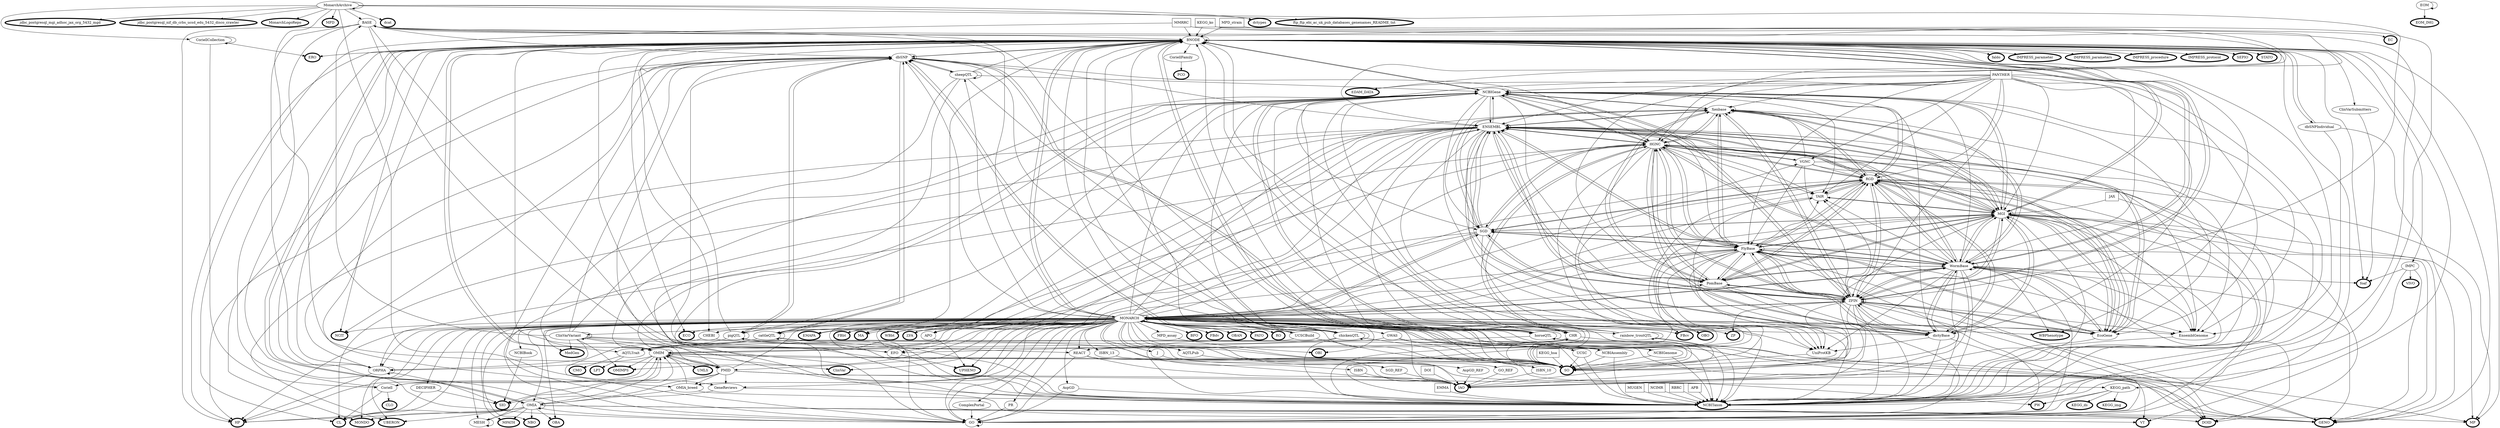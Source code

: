  digraph  {
/***
	Sat Feb  1 16:28:30 PST 2020
	 
***/
	APB -> NCBITaxon ;
	APO -> UPHENO ;
	AQTLPub -> IAO ;
	AQTLTrait -> CMO ;
	AQTLTrait -> LPT ;
	AspGD -> GO ;
	AspGD -> NCBITaxon ;
	AspGD_REF -> IAO ;
	BASE -> BNODE ;
	BASE -> dbSNP ;
	BASE -> EFO ;
	BASE -> ENSEMBL ;
	BASE -> GO ;
	BASE -> HGNC ;
	BASE -> HP ;
	BASE -> NCBITaxon ;
	BASE -> ORPHA ;
	BASE -> SO ;
	BNODE -> BNODE ;
	BNODE -> CHEBI ;
	BNODE -> CHR ;
	BNODE -> ClinVarSubmitters ;
	BNODE -> CoriellFamily ;
	BNODE -> dbSNP ;
	BNODE -> dbSNPIndividual ;
	BNODE -> ECO ;
	BNODE -> EFO ;
	BNODE -> ERO ;
	BNODE -> faldo ;
	BNODE -> foaf ;
	BNODE -> GENO ;
	BNODE -> GO ;
	BNODE -> HP ;
	BNODE -> IAO ;
	BNODE -> IMPC ;
	BNODE -> IMPRESS_parameter ;
	BNODE -> IMPRESS_parameters ;
	BNODE -> IMPRESS_procedure ;
	BNODE -> IMPRESS_protocol ;
	BNODE -> KEGG_path ;
	BNODE -> MGI ;
	BNODE -> MONARCH ;
	BNODE -> MP ;
	BNODE -> NCBIGene ;
	BNODE -> NCBITaxon ;
	BNODE -> NCIT ;
	BNODE -> OBI ;
	BNODE -> OMIA ;
	BNODE -> OMIA_breed ;
	BNODE -> OMIM ;
	BNODE -> ORPHA ;
	BNODE -> PMID ;
	BNODE -> SEPIO ;
	BNODE -> SO ;
	BNODE -> STATO ;
	BNODE -> VT ;
	BNODE -> WBPhenotype ;
	BNODE -> WormBase ;
	BNODE -> ZFIN ;
	cattleQTL -> AQTLTrait ;
	cattleQTL -> BNODE ;
	cattleQTL -> cattleQTL ;
	cattleQTL -> dbSNP ;
	cattleQTL -> NCBIGene ;
	cattleQTL -> NCBITaxon ;
	cattleQTL -> SO ;
	CHEBI -> GO ;
	CHEBI -> REACT ;
	chickenQTL -> AQTLTrait ;
	chickenQTL -> BNODE ;
	chickenQTL -> chickenQTL ;
	chickenQTL -> dbSNP ;
	chickenQTL -> NCBIGene ;
	chickenQTL -> NCBITaxon ;
	chickenQTL -> SO ;
	CHR -> BNODE ;
	CHR -> GENO ;
	CHR -> HGNC ;
	CHR -> NCBIGene ;
	CHR -> OMIM ;
	CHR -> SO ;
	ClinVarSubmitters -> foaf ;
	ClinVarVariant -> BASE ;
	ClinVarVariant -> ClinVarVariant ;
	ClinVarVariant -> dbSNP ;
	ClinVarVariant -> GENO ;
	ClinVarVariant -> MedGen ;
	ClinVarVariant -> NCBIGene ;
	ClinVarVariant -> NCBITaxon ;
	ClinVarVariant -> OMIM ;
	ClinVarVariant -> OMIMPS ;
	ClinVarVariant -> ORPHA ;
	ClinVarVariant -> SO ;
	ComplexPortal -> GO ;
	Coriell -> BNODE ;
	Coriell -> CL ;
	Coriell -> CLO ;
	CoriellCollection -> Coriell ;
	CoriellCollection -> CoriellCollection ;
	CoriellCollection -> ERO ;
	CoriellFamily -> PCO ;
	Coriell -> OMIM ;
	dbSNP -> BNODE ;
	dbSNP -> cattleQTL ;
	dbSNP -> chickenQTL ;
	dbSNP -> dbSNP ;
	dbSNP -> EFO ;
	dbSNP -> ENSEMBL ;
	dbSNP -> GO ;
	dbSNP -> HGNC ;
	dbSNP -> horseQTL ;
	dbSNP -> HP ;
	dbSNPIndividual -> BNODE ;
	dbSNPIndividual -> GENO ;
	dbSNPIndividual -> NCBITaxon ;
	dbSNP -> MONDO ;
	dbSNP -> NCBITaxon ;
	dbSNP -> NCIT ;
	dbSNP -> ORPHA ;
	dbSNP -> pigQTL ;
	dbSNP -> sheepQTL ;
	dbSNP -> SO ;
	DECIPHER -> HP ;
	DECIPHER -> SIO ;
	dictyBase -> ENSEMBL ;
	dictyBase -> FlyBase ;
	dictyBase -> GO ;
	dictyBase -> HGNC ;
	dictyBase -> MGI ;
	dictyBase -> NCBITaxon ;
	dictyBase -> RGD ;
	dictyBase -> UniProtKB ;
	dictyBase -> WormBase ;
	dictyBase -> ZFIN ;
	DOI -> IAO ;
	EcoGene -> ENSEMBL ;
	EcoGene -> FlyBase ;
	EcoGene -> HGNC ;
	EcoGene -> MGI ;
	EcoGene -> NCBITaxon ;
	EcoGene -> RGD ;
	EcoGene -> WormBase ;
	EcoGene -> ZFIN ;
	EFO -> UPHENO ;
	EMMA -> NCBITaxon ;
	ENSEMBL -> CL ;
	ENSEMBL -> dictyBase ;
	ENSEMBL -> EcoGene ;
	ENSEMBL -> EMAPA ;
	ENSEMBL -> ENSEMBL ;
	ENSEMBL -> EnsemblGenome ;
	ENSEMBL -> FBbt ;
	ENSEMBL -> FlyBase ;
	EnsemblGenome -> NCBITaxon ;
	ENSEMBL -> GO ;
	ENSEMBL -> HGNC ;
	ENSEMBL -> MA ;
	ENSEMBL -> MGI ;
	ENSEMBL -> NCBIGene ;
	ENSEMBL -> NCBITaxon ;
	ENSEMBL -> PomBase ;
	ENSEMBL -> REACT ;
	ENSEMBL -> RGD ;
	ENSEMBL -> SGD ;
	ENSEMBL -> SO ;
	ENSEMBL -> TAIR ;
	ENSEMBL -> UBERON ;
	ENSEMBL -> UniProtKB ;
	ENSEMBL -> WBbt ;
	ENSEMBL -> WormBase ;
	ENSEMBL -> Xenbase ;
	ENSEMBL -> ZFA ;
	ENSEMBL -> ZFIN ;
	EOM -> EOM ;
	EOM -> EOM_IMG ;
	FlyBase -> dictyBase ;
	FlyBase -> DOID ;
	FlyBase -> EcoGene ;
	FlyBase -> ENSEMBL ;
	FlyBase -> EnsemblGenome ;
	FlyBase -> FBcv ;
	FlyBase -> FlyBase ;
	FlyBase -> GENO ;
	FlyBase -> GO ;
	FlyBase -> HGNC ;
	FlyBase -> IAO ;
	FlyBase -> MGI ;
	FlyBase -> NCBITaxon ;
	FlyBase -> OBO ;
	FlyBase -> PomBase ;
	FlyBase -> RGD ;
	FlyBase -> SGD ;
	FlyBase -> SO ;
	FlyBase -> TAIR ;
	FlyBase -> UniProtKB ;
	FlyBase -> WormBase ;
	FlyBase -> Xenbase ;
	FlyBase -> ZFIN ;
	GeneReviews -> DOID ;
	GeneReviews -> SIO ;
	GO -> GO ;
	GO_REF -> IAO ;
	GWAS -> EFO ;
	GWAS -> NCBITaxon ;
	GWAS -> SO ;
	HGNC -> CHR ;
	HGNC -> dictyBase ;
	HGNC -> EcoGene ;
	HGNC -> ENSEMBL ;
	HGNC -> EnsemblGenome ;
	HGNC -> FlyBase ;
	HGNC -> HGNC ;
	HGNC -> MGI ;
	HGNC -> NCBIGene ;
	HGNC -> NCBITaxon ;
	HGNC -> ORPHA ;
	HGNC -> PomBase ;
	HGNC -> RGD ;
	HGNC -> SGD ;
	HGNC -> SO ;
	HGNC -> TAIR ;
	HGNC -> VGNC ;
	HGNC -> WormBase ;
	HGNC -> Xenbase ;
	HGNC -> ZFIN ;
	horseQTL -> AQTLTrait ;
	horseQTL -> BNODE ;
	horseQTL -> dbSNP ;
	horseQTL -> horseQTL ;
	horseQTL -> NCBIGene ;
	horseQTL -> NCBITaxon ;
	horseQTL -> SO ;
	IMPC -> foaf ;
	IMPC -> GENO ;
	IMPC -> NCBITaxon ;
	IMPC -> VIVO ;
	ISBN_10 -> IAO ;
	ISBN_13 -> IAO ;
	ISBN -> IAO ;
	JAX -> MGI ;
	JAX -> NCBITaxon ;
	J -> IAO ;
	KEGG_hsa -> SO ;
	KEGG_ko -> BNODE ;
	KEGG_ko -> EC ;
	KEGG_ko -> EDAM_DATA ;
	KEGG_path -> GO ;
	KEGG_path -> KEGG_ds ;
	KEGG_path -> KEGG_img ;
	KEGG_path -> PW ;
	MESH -> MESH ;
	MESH -> OMIM ;
	MGI -> BNODE ;
	MGI -> dictyBase ;
	MGI -> DOID ;
	MGI -> EcoGene ;
	MGI -> ENSEMBL ;
	MGI -> EnsemblGenome ;
	MGI -> FlyBase ;
	MGI -> GENO ;
	MGI -> GO ;
	MGI -> HGNC ;
	MGI -> IAO ;
	MGI -> MGI ;
	MGI -> MP ;
	MGI -> NCBIGene ;
	MGI -> NCBITaxon ;
	MGI -> PomBase ;
	MGI -> RGD ;
	MGI -> SGD ;
	MGI -> SO ;
	MGI -> TAIR ;
	MGI -> UniProtKB ;
	MGI -> WormBase ;
	MGI -> Xenbase ;
	MGI -> ZFIN ;
	MMRRC -> BNODE ;
	MMRRC -> CL ;
	MMRRC -> NCBITaxon ;
	MONARCH -> APO ;
	MONARCH -> AQTLPub ;
	MONARCH -> AQTLTrait ;
	MonarchArchive -> BASE ;
	MonarchArchive -> CoriellCollection ;
	MonarchArchive -> dcat ;
	MonarchArchive -> dctypes ;
	MonarchArchive -> ftp_ftp_ebi_ac_uk_pub_databases_genenames_README_txt ;
	MonarchArchive -> GeneReviews ;
	MonarchArchive -> jdbc_postgresql_mgi_adhoc_jax_org_5432_mgd ;
	MonarchArchive -> jdbc_postgresql_nif_db_crbs_ucsd_edu_5432_disco_crawler ;
	MonarchArchive -> MonarchArchive ;
	MonarchArchive -> MonarchLogoRepo ;
	MonarchArchive -> MPD ;
	MonarchArchive -> PMID ;
	MonarchArchive -> ZFIN ;
	MONARCH -> AspGD ;
	MONARCH -> AspGD_REF ;
	MONARCH -> BASE ;
	MONARCH -> BFO ;
	MONARCH -> BNODE ;
	MONARCH -> cattleQTL ;
	MONARCH -> CHEBI ;
	MONARCH -> chickenQTL ;
	MONARCH -> CHR ;
	MONARCH -> CL ;
	MONARCH -> ClinVar ;
	MONARCH -> ClinVarVariant ;
	MONARCH -> ComplexPortal ;
	MONARCH -> dbSNP ;
	MONARCH -> DECIPHER ;
	MONARCH -> dictyBase ;
	MONARCH -> DOID ;
	MONARCH -> ECO ;
	MONARCH -> EcoGene ;
	MONARCH -> EFO ;
	MONARCH -> EMAPA ;
	MONARCH -> ENSEMBL ;
	MONARCH -> EnsemblGenome ;
	MONARCH -> FBbt ;
	MONARCH -> FBcv ;
	MONARCH -> FBdv ;
	MONARCH -> FlyBase ;
	MONARCH -> GeneReviews ;
	MONARCH -> GENO ;
	MONARCH -> GO ;
	MONARCH -> GO_REF ;
	MONARCH -> GWAS ;
	MONARCH -> HGNC ;
	MONARCH -> horseQTL ;
	MONARCH -> HP ;
	MONARCH -> ISBN ;
	MONARCH -> ISBN_10 ;
	MONARCH -> ISBN_13 ;
	MONARCH -> J ;
	MONARCH -> MA ;
	MONARCH -> MedGen ;
	MONARCH -> MESH ;
	MONARCH -> MGI ;
	MONARCH -> MONARCH ;
	MONARCH -> MONDO ;
	MONARCH -> MP ;
	MONARCH -> MPATH ;
	MONARCH -> MPD_assay ;
	MONARCH -> NBO ;
	MONARCH -> NCBIAssembly ;
	MONARCH -> NCBIBook ;
	MONARCH -> NCBIGene ;
	MONARCH -> NCBIGenome ;
	MONARCH -> NCBITaxon ;
	MONARCH -> NCIT ;
	MONARCH -> OBA ;
	MONARCH -> OBAN ;
	MONARCH -> OBO ;
	MONARCH -> OMIA ;
	MONARCH -> OMIA_breed ;
	MONARCH -> OMIM ;
	MONARCH -> OMIMPS ;
	MONARCH -> ORPHA ;
	MONARCH -> PATO ;
	MONARCH -> pigQTL ;
	MONARCH -> PMID ;
	MONARCH -> PomBase ;
	MONARCH -> PR ;
	MONARCH -> rainbow_troutQTL ;
	MONARCH -> REACT ;
	MONARCH -> RGD ;
	MONARCH -> RO ;
	MONARCH -> SGD ;
	MONARCH -> SGD_REF ;
	MONARCH -> sheepQTL ;
	MONARCH -> SO ;
	MONARCH -> TAIR ;
	MONARCH -> UBERON ;
	MONARCH -> UCSC ;
	MONARCH -> UCSCBuild ;
	MONARCH -> UPHENO ;
	MONARCH -> VGNC ;
	MONARCH -> VT ;
	MONARCH -> WBbt ;
	MONARCH -> WBPhenotype ;
	MONARCH -> WormBase ;
	MONARCH -> Xenbase ;
	MONARCH -> ZFA ;
	MONARCH -> ZFIN ;
	MONARCH -> ZP ;
	MPD_assay -> OBI ;
	MPD_strain -> BNODE ;
	MPD_strain -> NCBITaxon ;
	MUGEN -> NCBITaxon ;
	NCBIAssembly -> MONARCH ;
	NCBIAssembly -> NCBITaxon ;
	NCBIAssembly -> SO ;
	NCBIBook -> SIO ;
	NCBIGene -> BNODE ;
	NCBIGene -> CHR ;
	NCBIGene -> dictyBase ;
	NCBIGene -> EcoGene ;
	NCBIGene -> ENSEMBL ;
	NCBIGene -> EnsemblGenome ;
	NCBIGene -> FlyBase ;
	NCBIGene -> GO ;
	NCBIGene -> HGNC ;
	NCBIGene -> MGI ;
	NCBIGene -> NCBIGene ;
	NCBIGene -> NCBITaxon ;
	NCBIGene -> OMIM ;
	NCBIGene -> PomBase ;
	NCBIGene -> RGD ;
	NCBIGene -> SGD ;
	NCBIGene -> SO ;
	NCBIGene -> TAIR ;
	NCBIGene -> UniProtKB ;
	NCBIGene -> WormBase ;
	NCBIGene -> Xenbase ;
	NCBIGene -> ZFIN ;
	NCBIGenome -> MONARCH ;
	NCBIGenome -> NCBITaxon ;
	NCBIGenome -> SO ;
	NCIMR -> NCBITaxon ;
	OMIA -> BNODE ;
	OMIA_breed -> NCBITaxon ;
	OMIA_breed -> OMIA ;
	OMIA_breed -> OMIM ;
	OMIA -> CL ;
	OMIA -> DOID ;
	OMIA -> GENO ;
	OMIA -> GO ;
	OMIA -> HP ;
	OMIA -> MESH ;
	OMIA -> MONDO ;
	OMIA -> MP ;
	OMIA -> MPATH ;
	OMIA -> NBO ;
	OMIA -> OBA ;
	OMIA -> OMIA ;
	OMIA -> OMIM ;
	OMIA -> UBERON ;
	OMIA -> VT ;
	OMIM -> BNODE ;
	OMIM -> CHR ;
	OMIM -> ClinVar ;
	OMIM -> GENO ;
	OMIM -> HP ;
	OMIM -> OMIM ;
	OMIM -> OMIMPS ;
	OMIM -> ORPHA ;
	OMIM -> PMID ;
	OMIM -> SIO ;
	OMIM -> SO ;
	OMIM -> UMLS ;
	ORPHA -> HP ;
	ORPHA -> ORPHA ;
	ORPHA -> SIO ;
	PANTHER -> dictyBase ;
	PANTHER -> EcoGene ;
	PANTHER -> EDAM_DATA ;
	PANTHER -> ENSEMBL ;
	PANTHER -> EnsemblGenome ;
	PANTHER -> FlyBase ;
	PANTHER -> HGNC ;
	PANTHER -> MGI ;
	PANTHER -> NCBIGene ;
	PANTHER -> PomBase ;
	PANTHER -> RGD ;
	PANTHER -> SGD ;
	PANTHER -> TAIR ;
	PANTHER -> VGNC ;
	PANTHER -> WormBase ;
	PANTHER -> Xenbase ;
	PANTHER -> ZFIN ;
	pigQTL -> AQTLTrait ;
	pigQTL -> BNODE ;
	pigQTL -> dbSNP ;
	pigQTL -> NCBIGene ;
	pigQTL -> NCBITaxon ;
	pigQTL -> pigQTL ;
	pigQTL -> SO ;
	PMID -> Coriell ;
	PMID -> GeneReviews ;
	PMID -> HGNC ;
	PMID -> IAO ;
	PMID -> KEGG_path ;
	PMID -> NCBIGene ;
	PMID -> OMIA ;
	PMID -> OMIA_breed ;
	PMID -> OMIM ;
	PomBase -> ENSEMBL ;
	PomBase -> FlyBase ;
	PomBase -> GO ;
	PomBase -> HGNC ;
	PomBase -> MGI ;
	PomBase -> NCBITaxon ;
	PomBase -> RGD ;
	PomBase -> WormBase ;
	PomBase -> Xenbase ;
	PomBase -> ZFIN ;
	PR -> GO ;
	rainbow_troutQTL -> BNODE ;
	rainbow_troutQTL -> NCBIGene ;
	rainbow_troutQTL -> NCBITaxon ;
	rainbow_troutQTL -> rainbow_troutQTL ;
	rainbow_troutQTL -> SO ;
	RBRC -> NCBITaxon ;
	REACT -> GO ;
	REACT -> IAO ;
	REACT -> PW ;
	RGD -> dictyBase ;
	RGD -> EcoGene ;
	RGD -> ENSEMBL ;
	RGD -> EnsemblGenome ;
	RGD -> FlyBase ;
	RGD -> GO ;
	RGD -> HGNC ;
	RGD -> IAO ;
	RGD -> MGI ;
	RGD -> MP ;
	RGD -> NCBIGene ;
	RGD -> NCBITaxon ;
	RGD -> PomBase ;
	RGD -> RGD ;
	RGD -> SGD ;
	RGD -> TAIR ;
	RGD -> UniProtKB ;
	RGD -> WormBase ;
	RGD -> Xenbase ;
	RGD -> ZFIN ;
	SGD -> APO ;
	SGD -> ENSEMBL ;
	SGD -> FlyBase ;
	SGD -> GO ;
	SGD -> HGNC ;
	SGD -> MGI ;
	SGD -> MONARCH ;
	SGD -> NCBITaxon ;
	SGD_REF -> IAO ;
	SGD -> RGD ;
	SGD -> WormBase ;
	SGD -> Xenbase ;
	SGD -> ZFIN ;
	sheepQTL -> AQTLTrait ;
	sheepQTL -> BNODE ;
	sheepQTL -> dbSNP ;
	sheepQTL -> NCBIGene ;
	sheepQTL -> NCBITaxon ;
	sheepQTL -> sheepQTL ;
	sheepQTL -> SO ;
	TAIR -> MGI ;
	TAIR -> NCBITaxon ;
	TAIR -> RGD ;
	UCSCBuild -> BNODE ;
	UCSCBuild -> MONARCH ;
	UCSCBuild -> NCBITaxon ;
	UCSCBuild -> SO ;
	UCSC -> MONARCH ;
	UCSC -> NCBITaxon ;
	UCSC -> SO ;
	UniProtKB -> SO ;
	VGNC -> ENSEMBL ;
	VGNC -> FlyBase ;
	VGNC -> MGI ;
	VGNC -> NCBITaxon ;
	VGNC -> RGD ;
	VGNC -> Xenbase ;
	VGNC -> ZFIN ;
	WormBase -> BNODE ;
	WormBase -> dictyBase ;
	WormBase -> DOID ;
	WormBase -> EcoGene ;
	WormBase -> ENSEMBL ;
	WormBase -> EnsemblGenome ;
	WormBase -> FlyBase ;
	WormBase -> foaf ;
	WormBase -> GENO ;
	WormBase -> GO ;
	WormBase -> HGNC ;
	WormBase -> IAO ;
	WormBase -> MGI ;
	WormBase -> MONARCH ;
	WormBase -> NCBITaxon ;
	WormBase -> PomBase ;
	WormBase -> RGD ;
	WormBase -> SGD ;
	WormBase -> SO ;
	WormBase -> TAIR ;
	WormBase -> UniProtKB ;
	WormBase -> WBPhenotype ;
	WormBase -> WormBase ;
	WormBase -> Xenbase ;
	WormBase -> ZFIN ;
	Xenbase -> ENSEMBL ;
	Xenbase -> FlyBase ;
	Xenbase -> HGNC ;
	Xenbase -> MGI ;
	Xenbase -> NCBIGene ;
	Xenbase -> NCBITaxon ;
	Xenbase -> PomBase ;
	Xenbase -> RGD ;
	Xenbase -> SGD ;
	Xenbase -> WormBase ;
	Xenbase -> Xenbase ;
	Xenbase -> ZFIN ;
	ZFIN -> BNODE ;
	ZFIN -> dictyBase ;
	ZFIN -> DOID ;
	ZFIN -> EcoGene ;
	ZFIN -> ENSEMBL ;
	ZFIN -> EnsemblGenome ;
	ZFIN -> FlyBase ;
	ZFIN -> GENO ;
	ZFIN -> GO ;
	ZFIN -> HGNC ;
	ZFIN -> IAO ;
	ZFIN -> MGI ;
	ZFIN -> MONARCH ;
	ZFIN -> NCBIGene ;
	ZFIN -> NCBITaxon ;
	ZFIN -> PomBase ;
	ZFIN -> RGD ;
	ZFIN -> SGD ;
	ZFIN -> SO ;
	ZFIN -> TAIR ;
	ZFIN -> UniProtKB ;
	ZFIN -> WormBase ;
	ZFIN -> Xenbase ;
	ZFIN -> ZFIN ;
	ZFIN -> ZP ;
	NCBITaxon [penwidth=4];
	UPHENO [penwidth=4];
	IAO [penwidth=4];
	CMO [penwidth=4];
	LPT [penwidth=4];
	NCBITaxon [penwidth=4];
	IAO [penwidth=4];
	HP [penwidth=4];
	NCBITaxon [penwidth=4];
	SO [penwidth=4];
	ECO [penwidth=4];
	ERO [penwidth=4];
	faldo [penwidth=4];
	foaf [penwidth=4];
	GENO [penwidth=4];
	HP [penwidth=4];
	IAO [penwidth=4];
	IMPRESS_parameter [penwidth=4];
	IMPRESS_parameters [penwidth=4];
	IMPRESS_procedure [penwidth=4];
	IMPRESS_protocol [penwidth=4];
	MP [penwidth=4];
	NCBITaxon [penwidth=4];
	NCIT [penwidth=4];
	OBI [penwidth=4];
	SEPIO [penwidth=4];
	SO [penwidth=4];
	STATO [penwidth=4];
	VT [penwidth=4];
	WBPhenotype [penwidth=4];
	NCBITaxon [penwidth=4];
	SO [penwidth=4];
	NCBITaxon [penwidth=4];
	SO [penwidth=4];
	GENO [penwidth=4];
	SO [penwidth=4];
	foaf [penwidth=4];
	GENO [penwidth=4];
	MedGen [penwidth=4];
	NCBITaxon [penwidth=4];
	OMIMPS [penwidth=4];
	SO [penwidth=4];
	CL [penwidth=4];
	CLO [penwidth=4];
	ERO [penwidth=4];
	PCO [penwidth=4];
	HP [penwidth=4];
	GENO [penwidth=4];
	NCBITaxon [penwidth=4];
	MONDO [penwidth=4];
	NCBITaxon [penwidth=4];
	NCIT [penwidth=4];
	SO [penwidth=4];
	HP [penwidth=4];
	SIO [penwidth=4];
	NCBITaxon [penwidth=4];
	IAO [penwidth=4];
	NCBITaxon [penwidth=4];
	UPHENO [penwidth=4];
	NCBITaxon [penwidth=4];
	CL [penwidth=4];
	EMAPA [penwidth=4];
	FBbt [penwidth=4];
	NCBITaxon [penwidth=4];
	MA [penwidth=4];
	NCBITaxon [penwidth=4];
	SO [penwidth=4];
	UBERON [penwidth=4];
	WBbt [penwidth=4];
	ZFA [penwidth=4];
	EOM_IMG [penwidth=4];
	DOID [penwidth=4];
	FBcv [penwidth=4];
	GENO [penwidth=4];
	IAO [penwidth=4];
	NCBITaxon [penwidth=4];
	OBO [penwidth=4];
	SO [penwidth=4];
	DOID [penwidth=4];
	SIO [penwidth=4];
	IAO [penwidth=4];
	NCBITaxon [penwidth=4];
	SO [penwidth=4];
	NCBITaxon [penwidth=4];
	SO [penwidth=4];
	NCBITaxon [penwidth=4];
	SO [penwidth=4];
	foaf [penwidth=4];
	GENO [penwidth=4];
	NCBITaxon [penwidth=4];
	VIVO [penwidth=4];
	IAO [penwidth=4];
	NCBITaxon [penwidth=4];
	IAO [penwidth=4];
	SO [penwidth=4];
	EC [penwidth=4];
	EDAM_DATA [penwidth=4];
	KEGG_ds [penwidth=4];
	KEGG_img [penwidth=4];
	PW [penwidth=4];
	DOID [penwidth=4];
	GENO [penwidth=4];
	IAO [penwidth=4];
	MP [penwidth=4];
	NCBITaxon [penwidth=4];
	SO [penwidth=4];
	CL [penwidth=4];
	NCBITaxon [penwidth=4];
	dcat [penwidth=4];
	dctypes [penwidth=4];
	ftp_ftp_ebi_ac_uk_pub_databases_genenames_README_txt [penwidth=4];
	jdbc_postgresql_mgi_adhoc_jax_org_5432_mgd [penwidth=4];
	jdbc_postgresql_nif_db_crbs_ucsd_edu_5432_disco_crawler [penwidth=4];
	MonarchLogoRepo [penwidth=4];
	MPD [penwidth=4];
	BFO [penwidth=4];
	CL [penwidth=4];
	ClinVar [penwidth=4];
	DOID [penwidth=4];
	ECO [penwidth=4];
	EMAPA [penwidth=4];
	FBbt [penwidth=4];
	FBcv [penwidth=4];
	FBdv [penwidth=4];
	GENO [penwidth=4];
	HP [penwidth=4];
	MA [penwidth=4];
	MedGen [penwidth=4];
	MONDO [penwidth=4];
	MP [penwidth=4];
	MPATH [penwidth=4];
	NBO [penwidth=4];
	NCBITaxon [penwidth=4];
	NCIT [penwidth=4];
	OBA [penwidth=4];
	OBAN [penwidth=4];
	OBO [penwidth=4];
	OMIMPS [penwidth=4];
	PATO [penwidth=4];
	RO [penwidth=4];
	SO [penwidth=4];
	UBERON [penwidth=4];
	UPHENO [penwidth=4];
	VT [penwidth=4];
	WBbt [penwidth=4];
	WBPhenotype [penwidth=4];
	ZFA [penwidth=4];
	ZP [penwidth=4];
	OBI [penwidth=4];
	NCBITaxon [penwidth=4];
	NCBITaxon [penwidth=4];
	SO [penwidth=4];
	SIO [penwidth=4];
	NCBITaxon [penwidth=4];
	SO [penwidth=4];
	NCBITaxon [penwidth=4];
	SO [penwidth=4];
	NCBITaxon [penwidth=4];
	NCBITaxon [penwidth=4];
	CL [penwidth=4];
	DOID [penwidth=4];
	GENO [penwidth=4];
	HP [penwidth=4];
	MONDO [penwidth=4];
	MP [penwidth=4];
	MPATH [penwidth=4];
	NBO [penwidth=4];
	OBA [penwidth=4];
	UBERON [penwidth=4];
	VT [penwidth=4];
	ClinVar [penwidth=4];
	GENO [penwidth=4];
	HP [penwidth=4];
	OMIMPS [penwidth=4];
	SIO [penwidth=4];
	SO [penwidth=4];
	UMLS [penwidth=4];
	HP [penwidth=4];
	SIO [penwidth=4];
	EDAM_DATA [penwidth=4];
	NCBITaxon [penwidth=4];
	SO [penwidth=4];
	IAO [penwidth=4];
	NCBITaxon [penwidth=4];
	NCBITaxon [penwidth=4];
	SO [penwidth=4];
	NCBITaxon [penwidth=4];
	IAO [penwidth=4];
	PW [penwidth=4];
	IAO [penwidth=4];
	MP [penwidth=4];
	NCBITaxon [penwidth=4];
	NCBITaxon [penwidth=4];
	IAO [penwidth=4];
	NCBITaxon [penwidth=4];
	SO [penwidth=4];
	NCBITaxon [penwidth=4];
	NCBITaxon [penwidth=4];
	SO [penwidth=4];
	NCBITaxon [penwidth=4];
	SO [penwidth=4];
	NCBITaxon [penwidth=4];
	DOID [penwidth=4];
	foaf [penwidth=4];
	GENO [penwidth=4];
	IAO [penwidth=4];
	NCBITaxon [penwidth=4];
	SO [penwidth=4];
	WBPhenotype [penwidth=4];
	NCBITaxon [penwidth=4];
	DOID [penwidth=4];
	GENO [penwidth=4];
	IAO [penwidth=4];
	NCBITaxon [penwidth=4];
	SO [penwidth=4];
	ZP [penwidth=4];
	APB [shape=box];
	DOI [shape=box];
	EMMA [shape=box];
	JAX [shape=box];
	KEGG_hsa [shape=box];
	KEGG_ko [shape=box];
	MMRRC [shape=box];
	MPD_strain [shape=box];
	MUGEN [shape=box];
	NCIMR [shape=box];
	PANTHER [shape=box];
	RBRC [shape=box];
}
